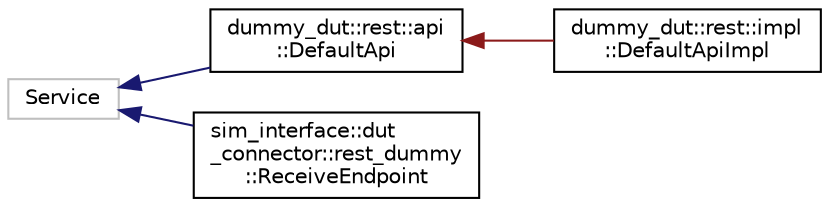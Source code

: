 digraph "Graphical Class Hierarchy"
{
 // LATEX_PDF_SIZE
  edge [fontname="Helvetica",fontsize="10",labelfontname="Helvetica",labelfontsize="10"];
  node [fontname="Helvetica",fontsize="10",shape=record];
  rankdir="LR";
  Node5 [label="Service",height=0.2,width=0.4,color="grey75", fillcolor="white", style="filled",tooltip=" "];
  Node5 -> Node0 [dir="back",color="midnightblue",fontsize="10",style="solid",fontname="Helvetica"];
  Node0 [label="dummy_dut::rest::api\l::DefaultApi",height=0.2,width=0.4,color="black", fillcolor="white", style="filled",URL="$classdummy__dut_1_1rest_1_1api_1_1DefaultApi.html",tooltip=" "];
  Node0 -> Node1 [dir="back",color="firebrick4",fontsize="10",style="solid",fontname="Helvetica"];
  Node1 [label="dummy_dut::rest::impl\l::DefaultApiImpl",height=0.2,width=0.4,color="black", fillcolor="white", style="filled",URL="$classdummy__dut_1_1rest_1_1impl_1_1DefaultApiImpl.html",tooltip=" "];
  Node5 -> Node8 [dir="back",color="midnightblue",fontsize="10",style="solid",fontname="Helvetica"];
  Node8 [label="sim_interface::dut\l_connector::rest_dummy\l::ReceiveEndpoint",height=0.2,width=0.4,color="black", fillcolor="white", style="filled",URL="$classsim__interface_1_1dut__connector_1_1rest__dummy_1_1ReceiveEndpoint.html",tooltip=" "];
}
